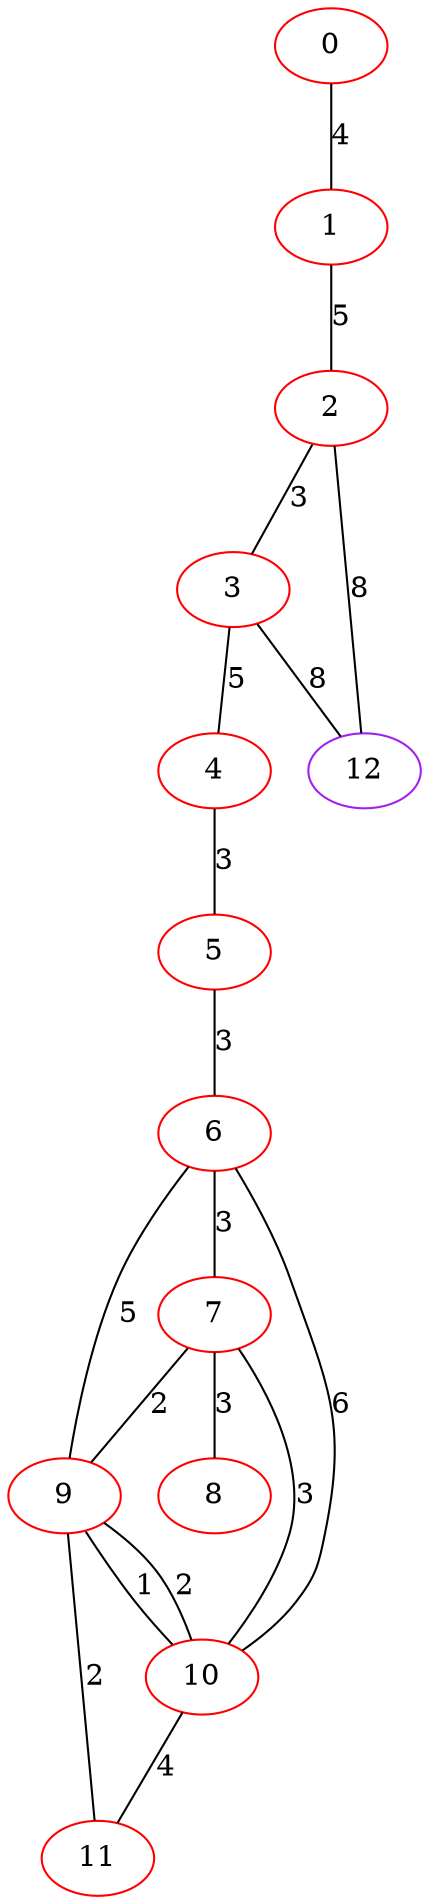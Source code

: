 graph "" {
0 [color=red, weight=1];
1 [color=red, weight=1];
2 [color=red, weight=1];
3 [color=red, weight=1];
4 [color=red, weight=1];
5 [color=red, weight=1];
6 [color=red, weight=1];
7 [color=red, weight=1];
8 [color=red, weight=1];
9 [color=red, weight=1];
10 [color=red, weight=1];
11 [color=red, weight=1];
12 [color=purple, weight=4];
0 -- 1  [key=0, label=4];
1 -- 2  [key=0, label=5];
2 -- 3  [key=0, label=3];
2 -- 12  [key=0, label=8];
3 -- 12  [key=0, label=8];
3 -- 4  [key=0, label=5];
4 -- 5  [key=0, label=3];
5 -- 6  [key=0, label=3];
6 -- 9  [key=0, label=5];
6 -- 10  [key=0, label=6];
6 -- 7  [key=0, label=3];
7 -- 8  [key=0, label=3];
7 -- 9  [key=0, label=2];
7 -- 10  [key=0, label=3];
9 -- 10  [key=0, label=1];
9 -- 10  [key=1, label=2];
9 -- 11  [key=0, label=2];
10 -- 11  [key=0, label=4];
}
